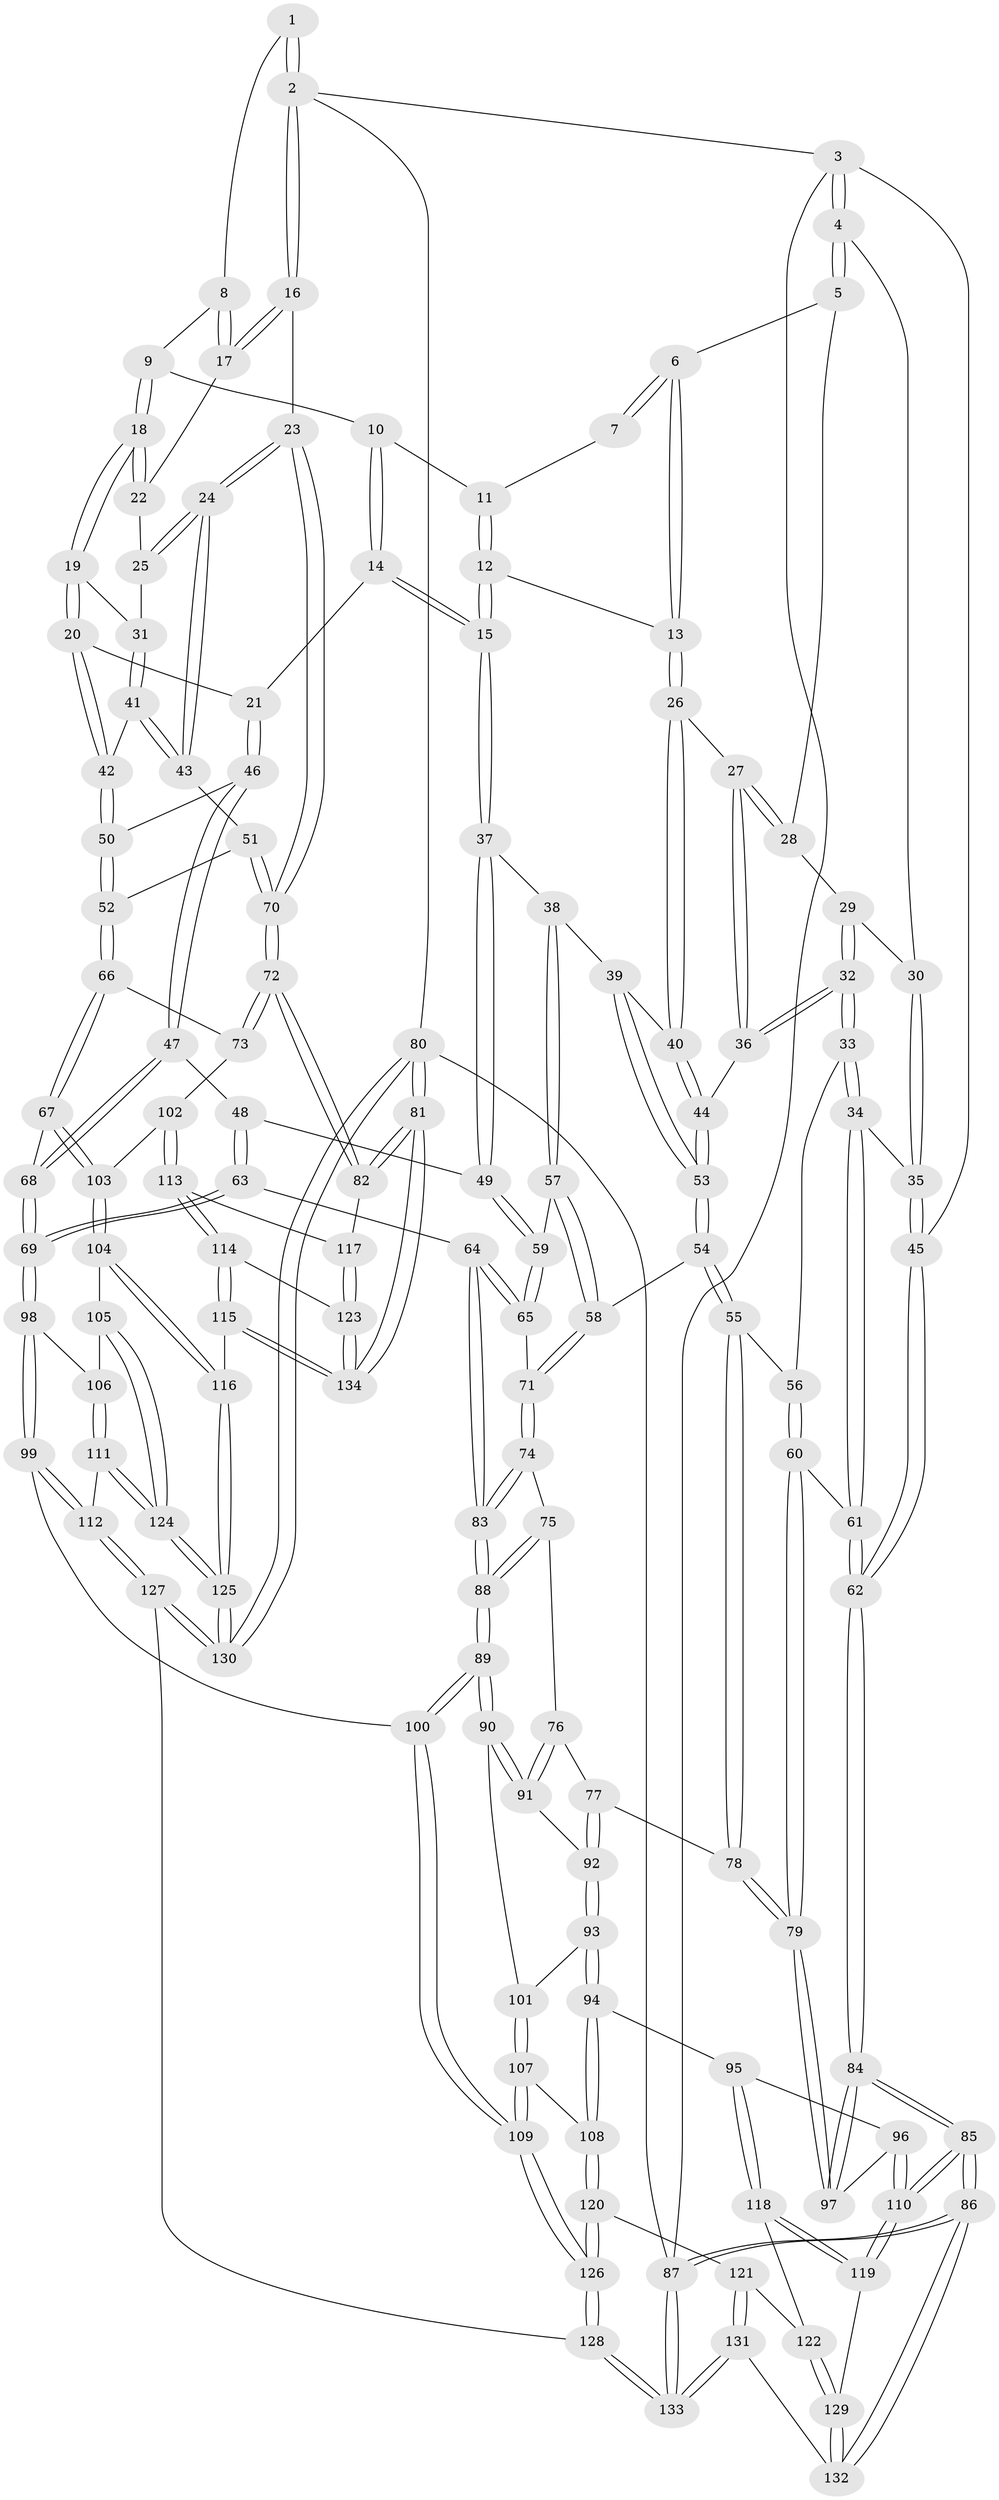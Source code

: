 // coarse degree distribution, {3: 0.42592592592592593, 4: 0.42592592592592593, 5: 0.05555555555555555, 2: 0.07407407407407407, 6: 0.018518518518518517}
// Generated by graph-tools (version 1.1) at 2025/54/03/04/25 22:54:48]
// undirected, 134 vertices, 332 edges
graph export_dot {
  node [color=gray90,style=filled];
  1 [pos="+0.7645625146520734+0"];
  2 [pos="+1+0"];
  3 [pos="+0+0"];
  4 [pos="+0+0"];
  5 [pos="+0+0"];
  6 [pos="+0.24231988320396458+0"];
  7 [pos="+0.5616690946244398+0"];
  8 [pos="+0.7570295242826139+0.04865827761626368"];
  9 [pos="+0.7569780071376694+0.04896296808881397"];
  10 [pos="+0.6525978587864476+0.10150328192142644"];
  11 [pos="+0.5662639038039458+0.08420304298345067"];
  12 [pos="+0.4486563203083184+0.1309126332528969"];
  13 [pos="+0.37463427296071206+0.11323871858782161"];
  14 [pos="+0.6231447354145515+0.2399982674181744"];
  15 [pos="+0.5755483834924567+0.2761595014608471"];
  16 [pos="+1+0"];
  17 [pos="+1+0.04252560787989698"];
  18 [pos="+0.8018575147626545+0.1285007781995706"];
  19 [pos="+0.8012209617750131+0.1421247651283614"];
  20 [pos="+0.7759078212024308+0.24697260474944568"];
  21 [pos="+0.7709328601136203+0.2514544850200918"];
  22 [pos="+0.9423119606775725+0.1334813654431942"];
  23 [pos="+1+0.3260009081028014"];
  24 [pos="+1+0.3233683643756865"];
  25 [pos="+0.9500744674809206+0.20030431420024206"];
  26 [pos="+0.3689666751250029+0.1275055478388727"];
  27 [pos="+0.24542388857211567+0.21639674167549885"];
  28 [pos="+0.14632908174807102+0.1732080429099369"];
  29 [pos="+0.13220187543406495+0.22639947878478828"];
  30 [pos="+0.08119516849409761+0.23142061087712854"];
  31 [pos="+0.9238506612425305+0.24240693559144455"];
  32 [pos="+0.1783208135577503+0.3356094780039971"];
  33 [pos="+0.10252696635136062+0.38687249628809006"];
  34 [pos="+0.05344001897621765+0.3942163479239055"];
  35 [pos="+0+0.3699478686597418"];
  36 [pos="+0.19423552272847178+0.3326773835259532"];
  37 [pos="+0.558532284791566+0.3751455510289878"];
  38 [pos="+0.47175988344489067+0.35517382524500596"];
  39 [pos="+0.39629112760671187+0.33091950728768"];
  40 [pos="+0.37313038037227814+0.26048360116505687"];
  41 [pos="+0.9191596491037911+0.2887234982755558"];
  42 [pos="+0.8873103130563291+0.29975100061162646"];
  43 [pos="+0.9615507543715623+0.3074944151907912"];
  44 [pos="+0.19728145465105726+0.33384284334450565"];
  45 [pos="+0+0.33892946472982244"];
  46 [pos="+0.7290849659263549+0.44121050360899944"];
  47 [pos="+0.7194336100182112+0.4453206339106061"];
  48 [pos="+0.6261163958529126+0.4282688970042942"];
  49 [pos="+0.5767816149590997+0.4119204258937639"];
  50 [pos="+0.8426388616559524+0.4547726955431005"];
  51 [pos="+0.9109548223099112+0.47659427313721425"];
  52 [pos="+0.8870010532900124+0.4808267558691778"];
  53 [pos="+0.31417537182601313+0.4144687100992481"];
  54 [pos="+0.3205464750493907+0.49389647490485555"];
  55 [pos="+0.284477839231746+0.5213989019378168"];
  56 [pos="+0.17007497352809986+0.46629843747197014"];
  57 [pos="+0.3656211707945787+0.4990869436862211"];
  58 [pos="+0.3441529820144293+0.5023129871178734"];
  59 [pos="+0.5183000979940697+0.4896018933892621"];
  60 [pos="+0.12791489537371567+0.6310445364788124"];
  61 [pos="+0.0851799497250403+0.6054046418709633"];
  62 [pos="+0+0.635289242358197"];
  63 [pos="+0.6128388234507935+0.6596547825988136"];
  64 [pos="+0.5395279985681289+0.6486024622929508"];
  65 [pos="+0.5161980952490526+0.542592114518441"];
  66 [pos="+0.8743840992418404+0.630576901093076"];
  67 [pos="+0.7246945504001143+0.6765453779217366"];
  68 [pos="+0.7168803430953005+0.6743826826371261"];
  69 [pos="+0.6861690269576746+0.6865033440789915"];
  70 [pos="+1+0.48713288775413094"];
  71 [pos="+0.39805515332104263+0.5973266339242862"];
  72 [pos="+1+0.6840674824165642"];
  73 [pos="+0.9549152344828286+0.6942416078809225"];
  74 [pos="+0.39986277698875067+0.6181894357085843"];
  75 [pos="+0.3246299099559899+0.6629378800665474"];
  76 [pos="+0.3235040060438334+0.6632575325990605"];
  77 [pos="+0.24124717482908628+0.6352241539582628"];
  78 [pos="+0.2324073578648049+0.6247552808610232"];
  79 [pos="+0.12925587508890488+0.6322454797978123"];
  80 [pos="+1+1"];
  81 [pos="+1+1"];
  82 [pos="+1+0.7030047038552911"];
  83 [pos="+0.48466517689282995+0.6931281987391903"];
  84 [pos="+0+0.8622672819458618"];
  85 [pos="+0+0.8796848144600846"];
  86 [pos="+0+1"];
  87 [pos="+0+1"];
  88 [pos="+0.47238787206830885+0.7232609947079288"];
  89 [pos="+0.4633559777178181+0.7614250874253335"];
  90 [pos="+0.36874413163213915+0.7566647688491304"];
  91 [pos="+0.3478405842210986+0.7335534562908518"];
  92 [pos="+0.252822799442351+0.7471936109434641"];
  93 [pos="+0.25251232996281137+0.7489050014115743"];
  94 [pos="+0.20164356291524013+0.8105505594927064"];
  95 [pos="+0.15605851608214966+0.8085752104772459"];
  96 [pos="+0.13071521963471755+0.7778010632085663"];
  97 [pos="+0.10452597173803992+0.7371062734510211"];
  98 [pos="+0.6653625583006622+0.741659261874721"];
  99 [pos="+0.5446952912442812+0.839955396403665"];
  100 [pos="+0.47587923482597083+0.7994899714835295"];
  101 [pos="+0.32370678107259043+0.7998527438395616"];
  102 [pos="+0.8821077074524554+0.8027428332169677"];
  103 [pos="+0.7770037811808901+0.7486398204775301"];
  104 [pos="+0.7575999391057127+0.8550001064062809"];
  105 [pos="+0.7119687538570468+0.855564998991242"];
  106 [pos="+0.6900732175429053+0.8310476681612743"];
  107 [pos="+0.3188126290979616+0.8397314932083998"];
  108 [pos="+0.23750311817581596+0.8491500551588731"];
  109 [pos="+0.3802874273599772+0.9088316053288523"];
  110 [pos="+0+0.8912346723916903"];
  111 [pos="+0.6083371887472961+0.8746443292463653"];
  112 [pos="+0.5590727244481596+0.8711325151153966"];
  113 [pos="+0.8831784754709042+0.8163511573275034"];
  114 [pos="+0.8684233619650399+0.8647942139805934"];
  115 [pos="+0.8353360444806646+0.9137961584387054"];
  116 [pos="+0.834943923159963+0.9141473024694943"];
  117 [pos="+0.9511905487491795+0.8338440361518182"];
  118 [pos="+0.13307052527529362+0.8568962634621053"];
  119 [pos="+0.03215744421429079+0.8970661497073673"];
  120 [pos="+0.23799570015074378+0.9075171038718018"];
  121 [pos="+0.16680088865592832+0.9247576159750152"];
  122 [pos="+0.15167228715766057+0.9097303189495469"];
  123 [pos="+1+0.915459305495994"];
  124 [pos="+0.6849685856818714+0.9150096305717338"];
  125 [pos="+0.740785770581856+1"];
  126 [pos="+0.3604884315022982+1"];
  127 [pos="+0.5321947983549833+1"];
  128 [pos="+0.38411193500237945+1"];
  129 [pos="+0.0895531964136035+0.947889256409824"];
  130 [pos="+0.7350946243782446+1"];
  131 [pos="+0.16116486408433506+1"];
  132 [pos="+0.0904836181600674+0.950591898307937"];
  133 [pos="+0.21914939900411232+1"];
  134 [pos="+1+0.9886909000428719"];
  1 -- 2;
  1 -- 2;
  1 -- 8;
  2 -- 3;
  2 -- 16;
  2 -- 16;
  2 -- 80;
  3 -- 4;
  3 -- 4;
  3 -- 45;
  3 -- 87;
  4 -- 5;
  4 -- 5;
  4 -- 30;
  5 -- 6;
  5 -- 28;
  6 -- 7;
  6 -- 7;
  6 -- 13;
  6 -- 13;
  7 -- 11;
  8 -- 9;
  8 -- 17;
  8 -- 17;
  9 -- 10;
  9 -- 18;
  9 -- 18;
  10 -- 11;
  10 -- 14;
  10 -- 14;
  11 -- 12;
  11 -- 12;
  12 -- 13;
  12 -- 15;
  12 -- 15;
  13 -- 26;
  13 -- 26;
  14 -- 15;
  14 -- 15;
  14 -- 21;
  15 -- 37;
  15 -- 37;
  16 -- 17;
  16 -- 17;
  16 -- 23;
  17 -- 22;
  18 -- 19;
  18 -- 19;
  18 -- 22;
  18 -- 22;
  19 -- 20;
  19 -- 20;
  19 -- 31;
  20 -- 21;
  20 -- 42;
  20 -- 42;
  21 -- 46;
  21 -- 46;
  22 -- 25;
  23 -- 24;
  23 -- 24;
  23 -- 70;
  23 -- 70;
  24 -- 25;
  24 -- 25;
  24 -- 43;
  24 -- 43;
  25 -- 31;
  26 -- 27;
  26 -- 40;
  26 -- 40;
  27 -- 28;
  27 -- 28;
  27 -- 36;
  27 -- 36;
  28 -- 29;
  29 -- 30;
  29 -- 32;
  29 -- 32;
  30 -- 35;
  30 -- 35;
  31 -- 41;
  31 -- 41;
  32 -- 33;
  32 -- 33;
  32 -- 36;
  32 -- 36;
  33 -- 34;
  33 -- 34;
  33 -- 56;
  34 -- 35;
  34 -- 61;
  34 -- 61;
  35 -- 45;
  35 -- 45;
  36 -- 44;
  37 -- 38;
  37 -- 49;
  37 -- 49;
  38 -- 39;
  38 -- 57;
  38 -- 57;
  39 -- 40;
  39 -- 53;
  39 -- 53;
  40 -- 44;
  40 -- 44;
  41 -- 42;
  41 -- 43;
  41 -- 43;
  42 -- 50;
  42 -- 50;
  43 -- 51;
  44 -- 53;
  44 -- 53;
  45 -- 62;
  45 -- 62;
  46 -- 47;
  46 -- 47;
  46 -- 50;
  47 -- 48;
  47 -- 68;
  47 -- 68;
  48 -- 49;
  48 -- 63;
  48 -- 63;
  49 -- 59;
  49 -- 59;
  50 -- 52;
  50 -- 52;
  51 -- 52;
  51 -- 70;
  51 -- 70;
  52 -- 66;
  52 -- 66;
  53 -- 54;
  53 -- 54;
  54 -- 55;
  54 -- 55;
  54 -- 58;
  55 -- 56;
  55 -- 78;
  55 -- 78;
  56 -- 60;
  56 -- 60;
  57 -- 58;
  57 -- 58;
  57 -- 59;
  58 -- 71;
  58 -- 71;
  59 -- 65;
  59 -- 65;
  60 -- 61;
  60 -- 79;
  60 -- 79;
  61 -- 62;
  61 -- 62;
  62 -- 84;
  62 -- 84;
  63 -- 64;
  63 -- 69;
  63 -- 69;
  64 -- 65;
  64 -- 65;
  64 -- 83;
  64 -- 83;
  65 -- 71;
  66 -- 67;
  66 -- 67;
  66 -- 73;
  67 -- 68;
  67 -- 103;
  67 -- 103;
  68 -- 69;
  68 -- 69;
  69 -- 98;
  69 -- 98;
  70 -- 72;
  70 -- 72;
  71 -- 74;
  71 -- 74;
  72 -- 73;
  72 -- 73;
  72 -- 82;
  72 -- 82;
  73 -- 102;
  74 -- 75;
  74 -- 83;
  74 -- 83;
  75 -- 76;
  75 -- 88;
  75 -- 88;
  76 -- 77;
  76 -- 91;
  76 -- 91;
  77 -- 78;
  77 -- 92;
  77 -- 92;
  78 -- 79;
  78 -- 79;
  79 -- 97;
  79 -- 97;
  80 -- 81;
  80 -- 81;
  80 -- 130;
  80 -- 130;
  80 -- 87;
  81 -- 82;
  81 -- 82;
  81 -- 134;
  81 -- 134;
  82 -- 117;
  83 -- 88;
  83 -- 88;
  84 -- 85;
  84 -- 85;
  84 -- 97;
  84 -- 97;
  85 -- 86;
  85 -- 86;
  85 -- 110;
  85 -- 110;
  86 -- 87;
  86 -- 87;
  86 -- 132;
  86 -- 132;
  87 -- 133;
  87 -- 133;
  88 -- 89;
  88 -- 89;
  89 -- 90;
  89 -- 90;
  89 -- 100;
  89 -- 100;
  90 -- 91;
  90 -- 91;
  90 -- 101;
  91 -- 92;
  92 -- 93;
  92 -- 93;
  93 -- 94;
  93 -- 94;
  93 -- 101;
  94 -- 95;
  94 -- 108;
  94 -- 108;
  95 -- 96;
  95 -- 118;
  95 -- 118;
  96 -- 97;
  96 -- 110;
  96 -- 110;
  98 -- 99;
  98 -- 99;
  98 -- 106;
  99 -- 100;
  99 -- 112;
  99 -- 112;
  100 -- 109;
  100 -- 109;
  101 -- 107;
  101 -- 107;
  102 -- 103;
  102 -- 113;
  102 -- 113;
  103 -- 104;
  103 -- 104;
  104 -- 105;
  104 -- 116;
  104 -- 116;
  105 -- 106;
  105 -- 124;
  105 -- 124;
  106 -- 111;
  106 -- 111;
  107 -- 108;
  107 -- 109;
  107 -- 109;
  108 -- 120;
  108 -- 120;
  109 -- 126;
  109 -- 126;
  110 -- 119;
  110 -- 119;
  111 -- 112;
  111 -- 124;
  111 -- 124;
  112 -- 127;
  112 -- 127;
  113 -- 114;
  113 -- 114;
  113 -- 117;
  114 -- 115;
  114 -- 115;
  114 -- 123;
  115 -- 116;
  115 -- 134;
  115 -- 134;
  116 -- 125;
  116 -- 125;
  117 -- 123;
  117 -- 123;
  118 -- 119;
  118 -- 119;
  118 -- 122;
  119 -- 129;
  120 -- 121;
  120 -- 126;
  120 -- 126;
  121 -- 122;
  121 -- 131;
  121 -- 131;
  122 -- 129;
  122 -- 129;
  123 -- 134;
  123 -- 134;
  124 -- 125;
  124 -- 125;
  125 -- 130;
  125 -- 130;
  126 -- 128;
  126 -- 128;
  127 -- 128;
  127 -- 130;
  127 -- 130;
  128 -- 133;
  128 -- 133;
  129 -- 132;
  129 -- 132;
  131 -- 132;
  131 -- 133;
  131 -- 133;
}
